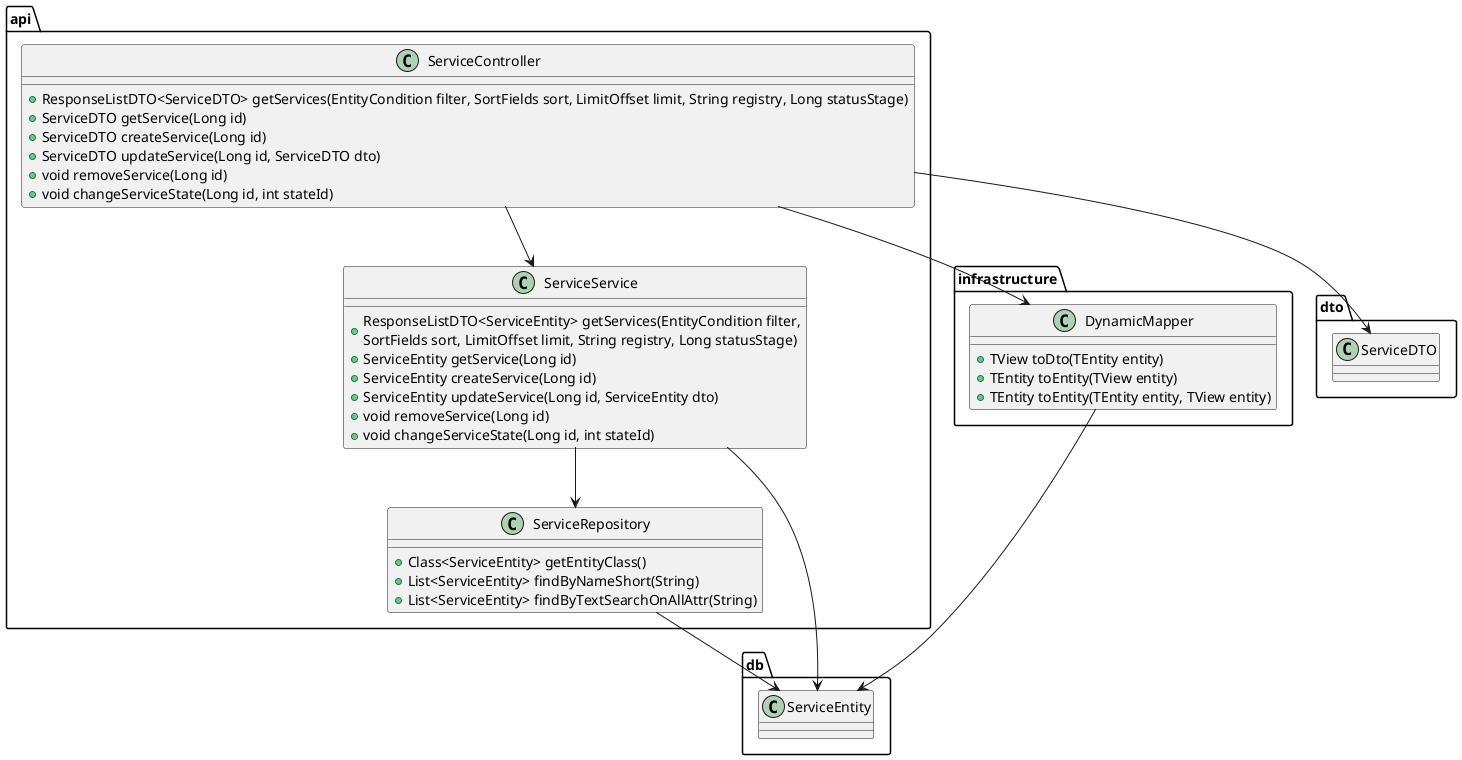 @startuml

class api.ServiceController {
  + ResponseListDTO<ServiceDTO> getServices(EntityCondition filter, SortFields sort, LimitOffset limit, String registry, Long statusStage)
  + ServiceDTO getService(Long id)
  + ServiceDTO createService(Long id)
  + ServiceDTO updateService(Long id, ServiceDTO dto)
  + void removeService(Long id)
  + void changeServiceState(Long id, int stateId)
}

class api.ServiceService {
  + ResponseListDTO<ServiceEntity> getServices(EntityCondition filter,\nSortFields sort, LimitOffset limit, String registry, Long statusStage)
  + ServiceEntity getService(Long id)
  + ServiceEntity createService(Long id)
  + ServiceEntity updateService(Long id, ServiceEntity dto)
  + void removeService(Long id)
  + void changeServiceState(Long id, int stateId)
}

class infrastructure.DynamicMapper {
  + TView toDto(TEntity entity)
  + TEntity toEntity(TView entity)
  + TEntity toEntity(TEntity entity, TView entity)
}

class dto.ServiceDTO {

}

class api.ServiceRepository {
+ Class<ServiceEntity> getEntityClass()
+ List<ServiceEntity> findByNameShort(String)
+ List<ServiceEntity> findByTextSearchOnAllAttr(String)
}

class db.ServiceEntity {
'- String nameFull
'- String nameShort
'- LocalDate activeFrom
'- LocalDate activeTo
'- boolean personEnabled
'- boolean businessmanEnabled
'- boolean companyEnabled
'- String picUrl
'- int state
'- Integer restrictions
'- String serviceCode
'- String scriptText
'- Integer orderNumber
}

ServiceController --> ServiceDTO
ServiceController --> ServiceService
ServiceController --> DynamicMapper
ServiceService --> ServiceRepository
ServiceRepository --> ServiceEntity
ServiceService --> ServiceEntity
DynamicMapper --> ServiceEntity
@enduml